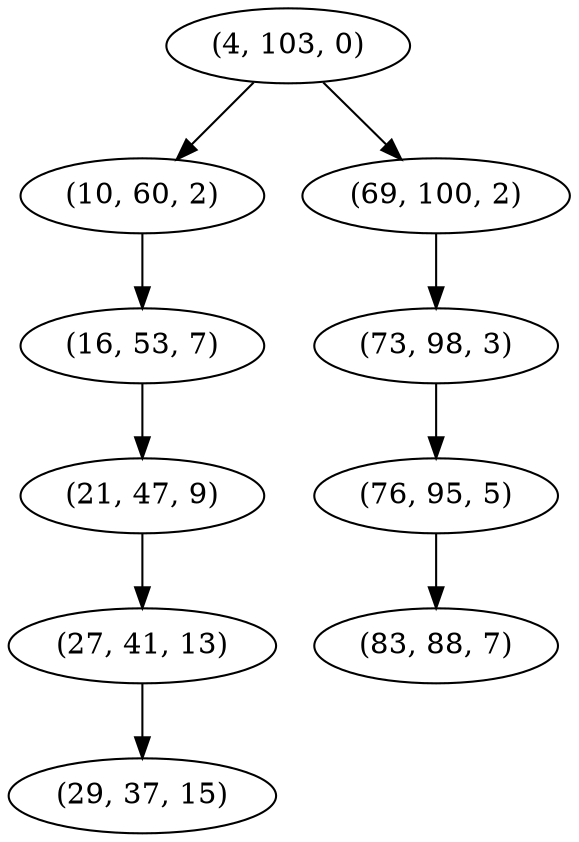 digraph tree {
    "(4, 103, 0)";
    "(10, 60, 2)";
    "(16, 53, 7)";
    "(21, 47, 9)";
    "(27, 41, 13)";
    "(29, 37, 15)";
    "(69, 100, 2)";
    "(73, 98, 3)";
    "(76, 95, 5)";
    "(83, 88, 7)";
    "(4, 103, 0)" -> "(10, 60, 2)";
    "(4, 103, 0)" -> "(69, 100, 2)";
    "(10, 60, 2)" -> "(16, 53, 7)";
    "(16, 53, 7)" -> "(21, 47, 9)";
    "(21, 47, 9)" -> "(27, 41, 13)";
    "(27, 41, 13)" -> "(29, 37, 15)";
    "(69, 100, 2)" -> "(73, 98, 3)";
    "(73, 98, 3)" -> "(76, 95, 5)";
    "(76, 95, 5)" -> "(83, 88, 7)";
}
